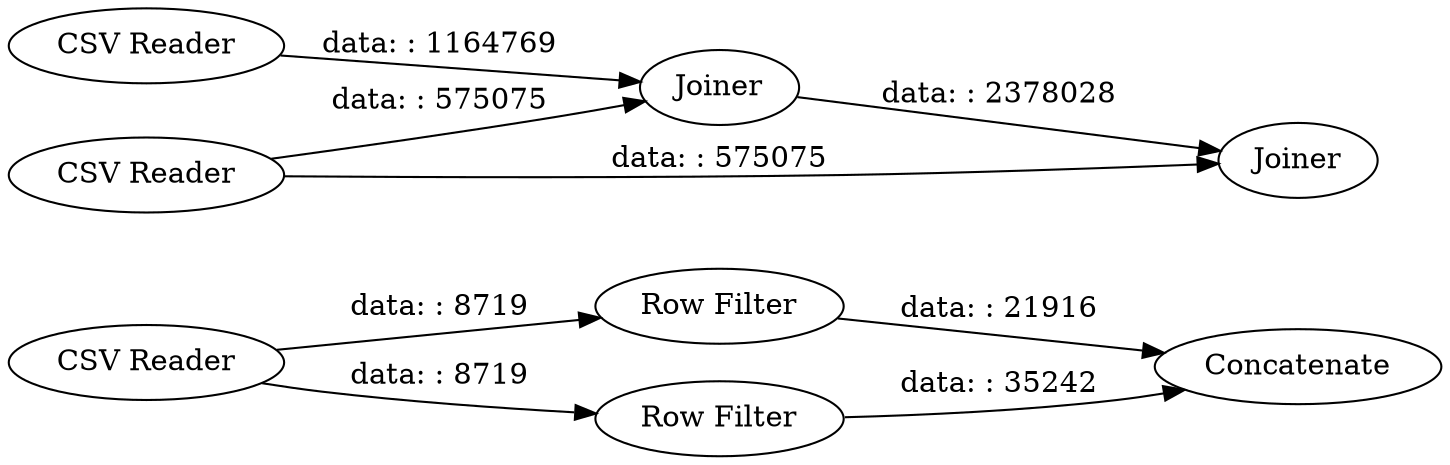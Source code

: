 digraph {
	"3099254859898670603_9" [label=Concatenate]
	"3099254859898670603_4" [label="CSV Reader"]
	"3099254859898670603_8" [label="Row Filter"]
	"3099254859898670603_3" [label="CSV Reader"]
	"3099254859898670603_2" [label="CSV Reader"]
	"3099254859898670603_6" [label=Joiner]
	"3099254859898670603_5" [label=Joiner]
	"3099254859898670603_7" [label="Row Filter"]
	"3099254859898670603_7" -> "3099254859898670603_9" [label="data: : 35242"]
	"3099254859898670603_5" -> "3099254859898670603_6" [label="data: : 2378028"]
	"3099254859898670603_3" -> "3099254859898670603_6" [label="data: : 575075"]
	"3099254859898670603_4" -> "3099254859898670603_5" [label="data: : 1164769"]
	"3099254859898670603_2" -> "3099254859898670603_7" [label="data: : 8719"]
	"3099254859898670603_8" -> "3099254859898670603_9" [label="data: : 21916"]
	"3099254859898670603_2" -> "3099254859898670603_8" [label="data: : 8719"]
	"3099254859898670603_3" -> "3099254859898670603_5" [label="data: : 575075"]
	rankdir=LR
}
